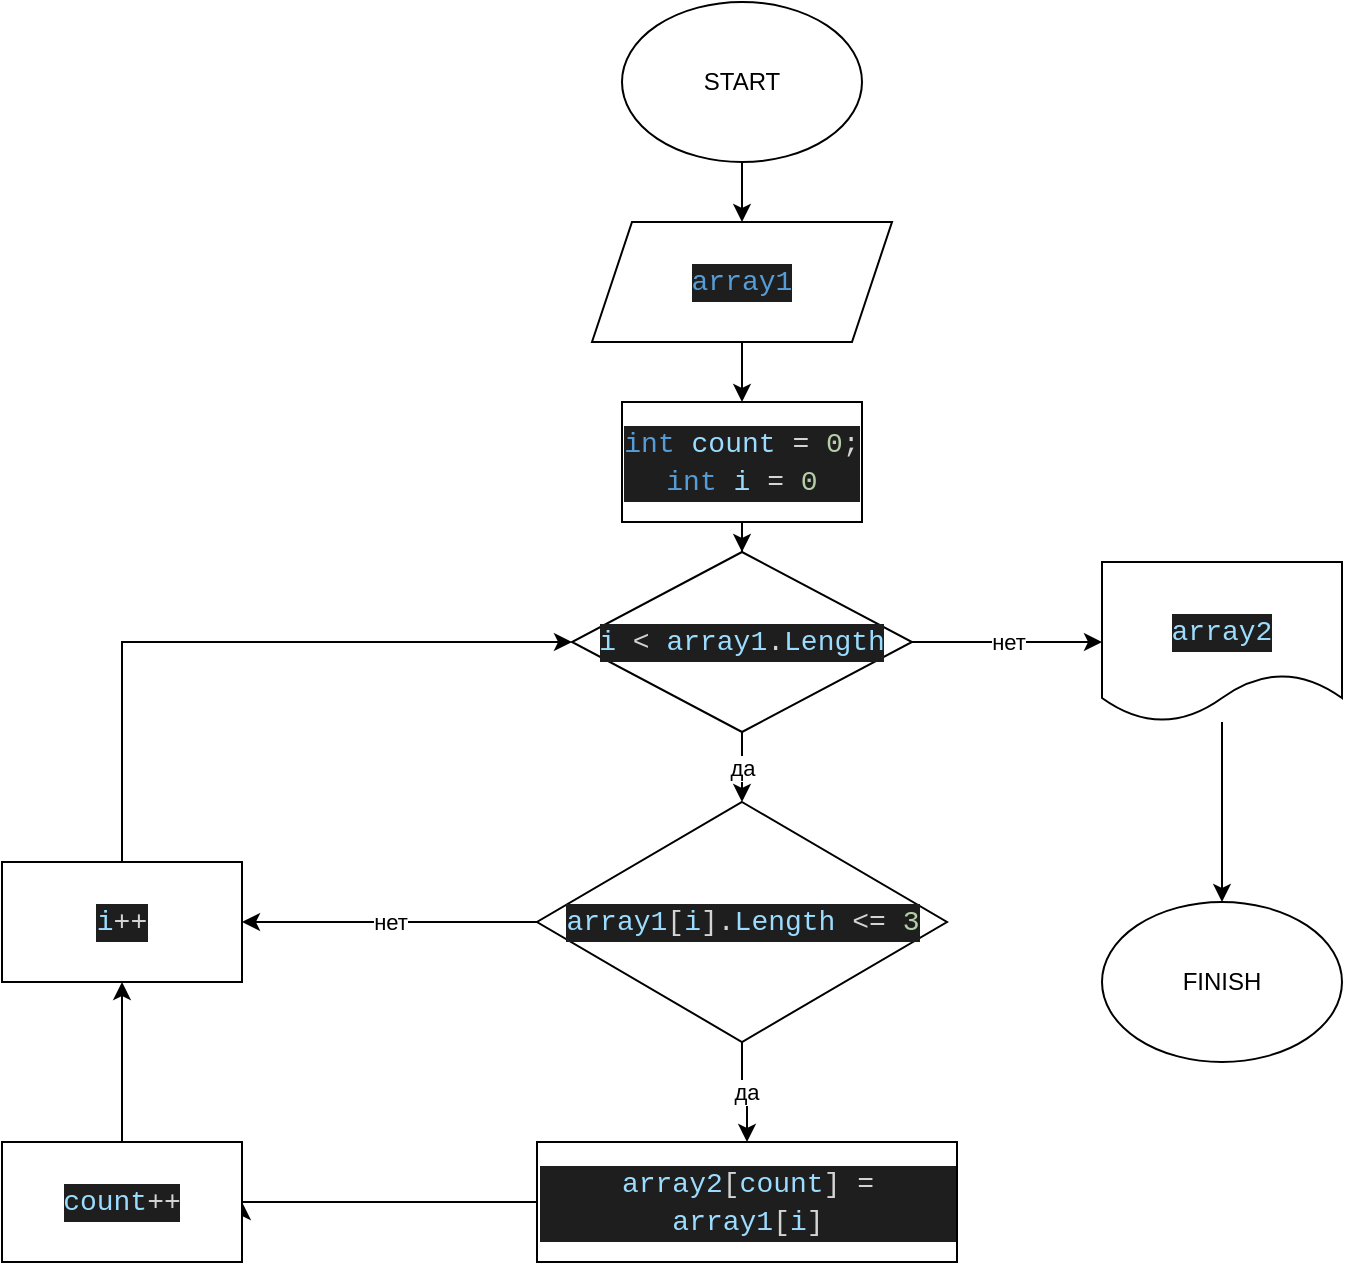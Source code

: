 <mxfile version="20.2.3" type="device"><diagram id="2658BBuxFU3G1_nTT6EE" name="Страница 1"><mxGraphModel dx="790" dy="399" grid="1" gridSize="10" guides="1" tooltips="1" connect="1" arrows="1" fold="1" page="1" pageScale="1" pageWidth="827" pageHeight="1169" math="0" shadow="0"><root><mxCell id="0"/><mxCell id="1" parent="0"/><mxCell id="ameMH2Miuam5Pa7NhL7S-3" style="edgeStyle=orthogonalEdgeStyle;rounded=0;orthogonalLoop=1;jettySize=auto;html=1;entryX=0.5;entryY=0;entryDx=0;entryDy=0;" parent="1" source="ameMH2Miuam5Pa7NhL7S-1" target="ameMH2Miuam5Pa7NhL7S-2" edge="1"><mxGeometry relative="1" as="geometry"/></mxCell><mxCell id="ameMH2Miuam5Pa7NhL7S-1" value="START" style="ellipse;whiteSpace=wrap;html=1;" parent="1" vertex="1"><mxGeometry x="340" y="30" width="120" height="80" as="geometry"/></mxCell><mxCell id="ameMH2Miuam5Pa7NhL7S-5" style="edgeStyle=orthogonalEdgeStyle;rounded=0;orthogonalLoop=1;jettySize=auto;html=1;exitX=0.5;exitY=1;exitDx=0;exitDy=0;entryX=0.5;entryY=0;entryDx=0;entryDy=0;" parent="1" source="ameMH2Miuam5Pa7NhL7S-2" target="ameMH2Miuam5Pa7NhL7S-4" edge="1"><mxGeometry relative="1" as="geometry"/></mxCell><mxCell id="ameMH2Miuam5Pa7NhL7S-2" value="&lt;div style=&quot;background-color: rgb(30, 30, 30); font-family: Consolas, &amp;quot;Courier New&amp;quot;, monospace; font-size: 14px; line-height: 19px;&quot;&gt;&lt;font color=&quot;#569cd6&quot;&gt;array1&lt;/font&gt;&lt;/div&gt;" style="shape=parallelogram;perimeter=parallelogramPerimeter;whiteSpace=wrap;html=1;fixedSize=1;" parent="1" vertex="1"><mxGeometry x="325" y="140" width="150" height="60" as="geometry"/></mxCell><mxCell id="AXG8jYoYkyTEhRhDLIjz-1" style="edgeStyle=orthogonalEdgeStyle;rounded=0;orthogonalLoop=1;jettySize=auto;html=1;entryX=0.5;entryY=0;entryDx=0;entryDy=0;" parent="1" source="ameMH2Miuam5Pa7NhL7S-4" target="ameMH2Miuam5Pa7NhL7S-37" edge="1"><mxGeometry relative="1" as="geometry"/></mxCell><mxCell id="ameMH2Miuam5Pa7NhL7S-4" value="&lt;div style=&quot;color: rgb(212, 212, 212); background-color: rgb(30, 30, 30); font-family: Consolas, &amp;quot;Courier New&amp;quot;, monospace; font-size: 14px; line-height: 19px;&quot;&gt;&lt;span style=&quot;color: #569cd6;&quot;&gt;int&lt;/span&gt; &lt;span style=&quot;color: #9cdcfe;&quot;&gt;count&lt;/span&gt; = &lt;span style=&quot;color: #b5cea8;&quot;&gt;0&lt;/span&gt;;&lt;/div&gt;&lt;div style=&quot;color: rgb(212, 212, 212); background-color: rgb(30, 30, 30); font-family: Consolas, &amp;quot;Courier New&amp;quot;, monospace; font-size: 14px; line-height: 19px;&quot;&gt;&lt;div style=&quot;line-height: 19px;&quot;&gt;&lt;span style=&quot;color: #569cd6;&quot;&gt;int&lt;/span&gt; &lt;span style=&quot;color: #9cdcfe;&quot;&gt;i&lt;/span&gt; = &lt;span style=&quot;color: #b5cea8;&quot;&gt;0&lt;/span&gt;&lt;/div&gt;&lt;/div&gt;" style="rounded=0;whiteSpace=wrap;html=1;" parent="1" vertex="1"><mxGeometry x="340" y="230" width="120" height="60" as="geometry"/></mxCell><mxCell id="ameMH2Miuam5Pa7NhL7S-14" value="да" style="edgeStyle=orthogonalEdgeStyle;rounded=0;orthogonalLoop=1;jettySize=auto;html=1;entryX=0.5;entryY=0;entryDx=0;entryDy=0;" parent="1" source="ameMH2Miuam5Pa7NhL7S-7" target="ameMH2Miuam5Pa7NhL7S-8" edge="1"><mxGeometry relative="1" as="geometry"><mxPoint x="400" y="450" as="targetPoint"/><mxPoint as="offset"/></mxGeometry></mxCell><mxCell id="gOpXbwzYMRYvaz5YMcyt-4" value="нет" style="edgeStyle=orthogonalEdgeStyle;rounded=0;orthogonalLoop=1;jettySize=auto;html=1;exitX=0;exitY=0.5;exitDx=0;exitDy=0;entryX=1;entryY=0.5;entryDx=0;entryDy=0;" parent="1" source="ameMH2Miuam5Pa7NhL7S-7" target="gOpXbwzYMRYvaz5YMcyt-1" edge="1"><mxGeometry relative="1" as="geometry"><mxPoint x="220" y="460" as="targetPoint"/></mxGeometry></mxCell><mxCell id="ameMH2Miuam5Pa7NhL7S-7" value="&lt;div style=&quot;color: rgb(212, 212, 212); background-color: rgb(30, 30, 30); font-family: Consolas, &amp;quot;Courier New&amp;quot;, monospace; font-size: 14px; line-height: 19px;&quot;&gt;&lt;span style=&quot;color: #9cdcfe;&quot;&gt;array1&lt;/span&gt;[&lt;span style=&quot;color: #9cdcfe;&quot;&gt;i&lt;/span&gt;].&lt;span style=&quot;color: #9cdcfe;&quot;&gt;Length&lt;/span&gt; &amp;lt;= &lt;span style=&quot;color: #b5cea8;&quot;&gt;3&lt;/span&gt;&lt;/div&gt;" style="rhombus;whiteSpace=wrap;html=1;" parent="1" vertex="1"><mxGeometry x="297.5" y="430" width="205" height="120" as="geometry"/></mxCell><mxCell id="ameMH2Miuam5Pa7NhL7S-13" style="edgeStyle=orthogonalEdgeStyle;rounded=0;orthogonalLoop=1;jettySize=auto;html=1;entryX=1;entryY=0.5;entryDx=0;entryDy=0;" parent="1" source="ameMH2Miuam5Pa7NhL7S-8" target="ameMH2Miuam5Pa7NhL7S-11" edge="1"><mxGeometry relative="1" as="geometry"><Array as="points"><mxPoint x="130" y="630"/><mxPoint x="130" y="660"/><mxPoint x="150" y="660"/></Array></mxGeometry></mxCell><mxCell id="ameMH2Miuam5Pa7NhL7S-8" value="&lt;div style=&quot;color: rgb(212, 212, 212); background-color: rgb(30, 30, 30); font-family: Consolas, &amp;quot;Courier New&amp;quot;, monospace; font-size: 14px; line-height: 19px;&quot;&gt;&lt;span style=&quot;color: #9cdcfe;&quot;&gt;array2&lt;/span&gt;[&lt;span style=&quot;color: #9cdcfe;&quot;&gt;count&lt;/span&gt;] = &lt;span style=&quot;color: #9cdcfe;&quot;&gt;array1&lt;/span&gt;[&lt;span style=&quot;color: #9cdcfe;&quot;&gt;i&lt;/span&gt;]&lt;/div&gt;" style="rounded=0;whiteSpace=wrap;html=1;" parent="1" vertex="1"><mxGeometry x="297.5" y="600" width="210" height="60" as="geometry"/></mxCell><mxCell id="gOpXbwzYMRYvaz5YMcyt-3" style="edgeStyle=orthogonalEdgeStyle;rounded=0;orthogonalLoop=1;jettySize=auto;html=1;exitX=0.5;exitY=0;exitDx=0;exitDy=0;entryX=0.5;entryY=1;entryDx=0;entryDy=0;" parent="1" source="ameMH2Miuam5Pa7NhL7S-11" target="gOpXbwzYMRYvaz5YMcyt-1" edge="1"><mxGeometry relative="1" as="geometry"/></mxCell><mxCell id="ameMH2Miuam5Pa7NhL7S-11" value="&lt;div style=&quot;color: rgb(212, 212, 212); background-color: rgb(30, 30, 30); font-family: Consolas, &amp;quot;Courier New&amp;quot;, monospace; font-size: 14px; line-height: 19px;&quot;&gt;&lt;span style=&quot;color: #9cdcfe;&quot;&gt;count&lt;/span&gt;++&lt;/div&gt;" style="rounded=0;whiteSpace=wrap;html=1;" parent="1" vertex="1"><mxGeometry x="30" y="600" width="120" height="60" as="geometry"/></mxCell><mxCell id="ameMH2Miuam5Pa7NhL7S-42" style="edgeStyle=orthogonalEdgeStyle;rounded=0;orthogonalLoop=1;jettySize=auto;html=1;entryX=0.5;entryY=0;entryDx=0;entryDy=0;" parent="1" source="ameMH2Miuam5Pa7NhL7S-18" target="ameMH2Miuam5Pa7NhL7S-24" edge="1"><mxGeometry relative="1" as="geometry"/></mxCell><mxCell id="ameMH2Miuam5Pa7NhL7S-18" value="&amp;nbsp;&lt;br&gt;&lt;div style=&quot;color: rgb(212, 212, 212); background-color: rgb(30, 30, 30); font-family: Consolas, &amp;quot;Courier New&amp;quot;, monospace; font-size: 14px; line-height: 19px;&quot;&gt;&lt;span style=&quot;color: #9cdcfe;&quot;&gt;array2&lt;/span&gt;&lt;/div&gt;" style="shape=document;whiteSpace=wrap;html=1;boundedLbl=1;" parent="1" vertex="1"><mxGeometry x="580" y="310" width="120" height="80" as="geometry"/></mxCell><mxCell id="ameMH2Miuam5Pa7NhL7S-24" value="FINISH" style="ellipse;whiteSpace=wrap;html=1;" parent="1" vertex="1"><mxGeometry x="580" y="480" width="120" height="80" as="geometry"/></mxCell><mxCell id="ameMH2Miuam5Pa7NhL7S-38" value="нет" style="edgeStyle=orthogonalEdgeStyle;rounded=0;orthogonalLoop=1;jettySize=auto;html=1;exitX=1;exitY=0.5;exitDx=0;exitDy=0;entryX=0;entryY=0.5;entryDx=0;entryDy=0;" parent="1" source="ameMH2Miuam5Pa7NhL7S-37" target="ameMH2Miuam5Pa7NhL7S-18" edge="1"><mxGeometry relative="1" as="geometry"/></mxCell><mxCell id="ameMH2Miuam5Pa7NhL7S-39" value="да" style="edgeStyle=orthogonalEdgeStyle;rounded=0;orthogonalLoop=1;jettySize=auto;html=1;exitX=0.5;exitY=1;exitDx=0;exitDy=0;entryX=0.5;entryY=0;entryDx=0;entryDy=0;" parent="1" source="ameMH2Miuam5Pa7NhL7S-37" target="ameMH2Miuam5Pa7NhL7S-7" edge="1"><mxGeometry relative="1" as="geometry"/></mxCell><mxCell id="ameMH2Miuam5Pa7NhL7S-37" value="&lt;div style=&quot;color: rgb(212, 212, 212); background-color: rgb(30, 30, 30); font-family: Consolas, &amp;quot;Courier New&amp;quot;, monospace; font-size: 14px; line-height: 19px;&quot;&gt;&lt;span style=&quot;color: #9cdcfe;&quot;&gt;i&lt;/span&gt; &amp;lt; &lt;span style=&quot;color: #9cdcfe;&quot;&gt;array1&lt;/span&gt;.&lt;span style=&quot;color: #9cdcfe;&quot;&gt;Length&lt;/span&gt;&lt;/div&gt;" style="rhombus;whiteSpace=wrap;html=1;" parent="1" vertex="1"><mxGeometry x="315" y="305" width="170" height="90" as="geometry"/></mxCell><mxCell id="gOpXbwzYMRYvaz5YMcyt-5" style="edgeStyle=orthogonalEdgeStyle;rounded=0;orthogonalLoop=1;jettySize=auto;html=1;entryX=0;entryY=0.5;entryDx=0;entryDy=0;" parent="1" source="gOpXbwzYMRYvaz5YMcyt-1" target="ameMH2Miuam5Pa7NhL7S-37" edge="1"><mxGeometry relative="1" as="geometry"><mxPoint x="230" y="320" as="targetPoint"/><Array as="points"><mxPoint x="90" y="350"/></Array></mxGeometry></mxCell><mxCell id="gOpXbwzYMRYvaz5YMcyt-1" value="&lt;div style=&quot;color: rgb(212, 212, 212); background-color: rgb(30, 30, 30); font-family: Consolas, &amp;quot;Courier New&amp;quot;, monospace; font-size: 14px; line-height: 19px;&quot;&gt;&lt;span style=&quot;color: #9cdcfe;&quot;&gt;i&lt;/span&gt;++&lt;/div&gt;" style="rounded=0;whiteSpace=wrap;html=1;" parent="1" vertex="1"><mxGeometry x="30" y="460" width="120" height="60" as="geometry"/></mxCell></root></mxGraphModel></diagram></mxfile>